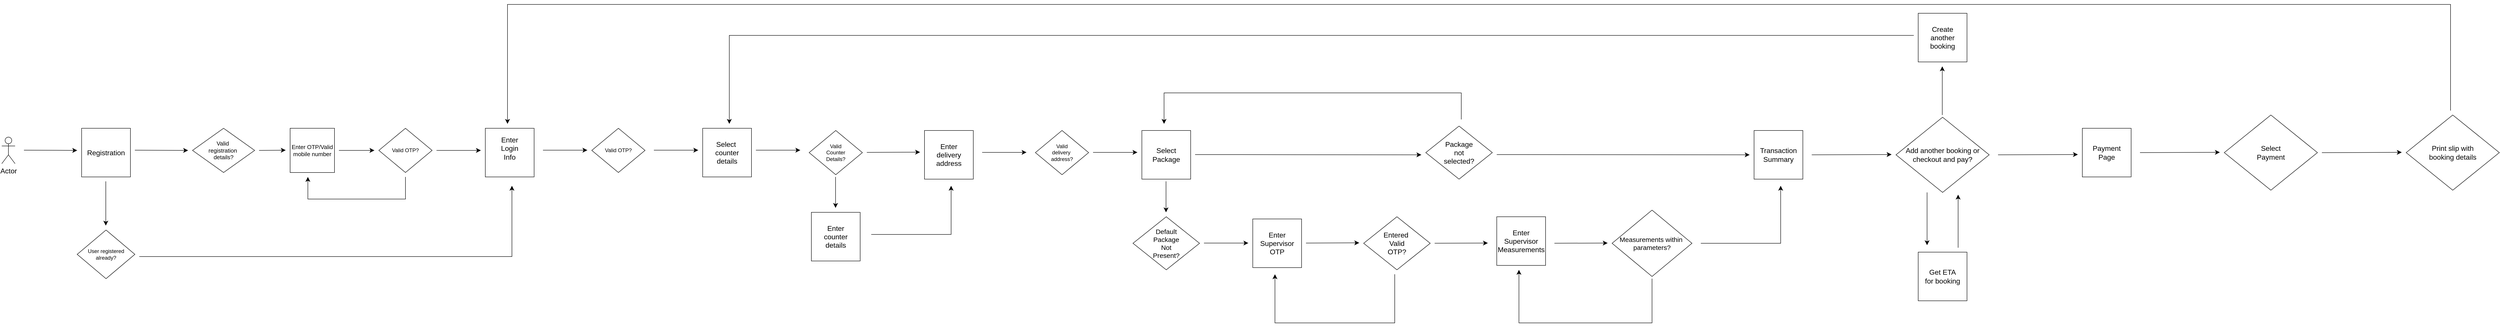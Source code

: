 <mxfile version="21.3.8" type="github">
  <diagram name="Page-1" id="10JMsJAdgL6Ty_nKgWxM">
    <mxGraphModel dx="5580" dy="3700" grid="1" gridSize="10" guides="1" tooltips="1" connect="1" arrows="1" fold="1" page="0" pageScale="1" pageWidth="850" pageHeight="1100" math="0" shadow="0">
      <root>
        <mxCell id="0" />
        <mxCell id="1" parent="0" />
        <mxCell id="BaiIBuBZKfCoYxozeQKi-1" value="Actor" style="shape=umlActor;verticalLabelPosition=bottom;verticalAlign=top;html=1;outlineConnect=0;fontSize=16;" vertex="1" parent="1">
          <mxGeometry x="-770" y="-460" width="30" height="60" as="geometry" />
        </mxCell>
        <mxCell id="BaiIBuBZKfCoYxozeQKi-3" value="Registration" style="whiteSpace=wrap;html=1;aspect=fixed;fontSize=16;" vertex="1" parent="1">
          <mxGeometry x="-590" y="-480" width="110" height="110" as="geometry" />
        </mxCell>
        <mxCell id="BaiIBuBZKfCoYxozeQKi-4" value="" style="endArrow=classic;html=1;rounded=0;fontSize=12;startSize=8;endSize=8;curved=1;" edge="1" parent="1">
          <mxGeometry width="50" height="50" relative="1" as="geometry">
            <mxPoint x="-720" y="-430.5" as="sourcePoint" />
            <mxPoint x="-600" y="-430" as="targetPoint" />
          </mxGeometry>
        </mxCell>
        <mxCell id="BaiIBuBZKfCoYxozeQKi-5" style="edgeStyle=none;curved=1;rounded=0;orthogonalLoop=1;jettySize=auto;html=1;exitX=0.5;exitY=1;exitDx=0;exitDy=0;fontSize=12;startSize=8;endSize=8;" edge="1" parent="1" source="BaiIBuBZKfCoYxozeQKi-3" target="BaiIBuBZKfCoYxozeQKi-3">
          <mxGeometry relative="1" as="geometry" />
        </mxCell>
        <mxCell id="BaiIBuBZKfCoYxozeQKi-6" value="" style="endArrow=classic;html=1;rounded=0;fontSize=12;startSize=8;endSize=8;curved=1;" edge="1" parent="1">
          <mxGeometry width="50" height="50" relative="1" as="geometry">
            <mxPoint x="-470" y="-430.5" as="sourcePoint" />
            <mxPoint x="-350" y="-430" as="targetPoint" />
          </mxGeometry>
        </mxCell>
        <mxCell id="BaiIBuBZKfCoYxozeQKi-7" value="&lt;div&gt;Valid&amp;nbsp;&lt;/div&gt;&lt;div&gt;registration&amp;nbsp;&lt;/div&gt;&lt;div&gt;details?&lt;/div&gt;" style="rhombus;whiteSpace=wrap;html=1;fontSize=13;align=center;fontStyle=0" vertex="1" parent="1">
          <mxGeometry x="-340" y="-480" width="140" height="100" as="geometry" />
        </mxCell>
        <mxCell id="BaiIBuBZKfCoYxozeQKi-8" value="Enter OTP/Valid mobile number" style="whiteSpace=wrap;html=1;aspect=fixed;fontSize=13;verticalAlign=middle;" vertex="1" parent="1">
          <mxGeometry x="-120" y="-480" width="100" height="100" as="geometry" />
        </mxCell>
        <mxCell id="BaiIBuBZKfCoYxozeQKi-9" value="" style="endArrow=classic;html=1;rounded=0;fontSize=12;startSize=8;endSize=8;curved=1;" edge="1" parent="1">
          <mxGeometry width="50" height="50" relative="1" as="geometry">
            <mxPoint x="-190" y="-430" as="sourcePoint" />
            <mxPoint x="-130" y="-430.5" as="targetPoint" />
          </mxGeometry>
        </mxCell>
        <mxCell id="BaiIBuBZKfCoYxozeQKi-10" value="Valid OTP?" style="rhombus;whiteSpace=wrap;html=1;fontSize=12;" vertex="1" parent="1">
          <mxGeometry x="80" y="-480" width="120" height="100" as="geometry" />
        </mxCell>
        <mxCell id="BaiIBuBZKfCoYxozeQKi-12" value="" style="endArrow=classic;html=1;rounded=0;fontSize=12;startSize=8;endSize=8;curved=1;" edge="1" parent="1">
          <mxGeometry width="50" height="50" relative="1" as="geometry">
            <mxPoint x="-10" y="-430" as="sourcePoint" />
            <mxPoint x="70" y="-430" as="targetPoint" />
          </mxGeometry>
        </mxCell>
        <mxCell id="BaiIBuBZKfCoYxozeQKi-15" value="" style="edgeStyle=elbowEdgeStyle;elbow=vertical;endArrow=classic;html=1;curved=0;rounded=0;endSize=8;startSize=8;fontSize=12;" edge="1" parent="1">
          <mxGeometry width="50" height="50" relative="1" as="geometry">
            <mxPoint x="140" y="-370" as="sourcePoint" />
            <mxPoint x="-80" y="-370" as="targetPoint" />
            <Array as="points">
              <mxPoint x="30" y="-320" />
            </Array>
          </mxGeometry>
        </mxCell>
        <mxCell id="BaiIBuBZKfCoYxozeQKi-17" value="User registered already?" style="rhombus;whiteSpace=wrap;html=1;fontSize=12;" vertex="1" parent="1">
          <mxGeometry x="-600" y="-250" width="130" height="110" as="geometry" />
        </mxCell>
        <mxCell id="BaiIBuBZKfCoYxozeQKi-18" value="" style="endArrow=classic;html=1;rounded=0;fontSize=12;startSize=8;endSize=8;curved=1;" edge="1" parent="1">
          <mxGeometry width="50" height="50" relative="1" as="geometry">
            <mxPoint x="-535.5" y="-360" as="sourcePoint" />
            <mxPoint x="-535.5" y="-260" as="targetPoint" />
          </mxGeometry>
        </mxCell>
        <mxCell id="BaiIBuBZKfCoYxozeQKi-19" value="" style="edgeStyle=elbowEdgeStyle;elbow=vertical;endArrow=classic;html=1;curved=0;rounded=0;endSize=8;startSize=8;fontSize=12;" edge="1" parent="1">
          <mxGeometry width="50" height="50" relative="1" as="geometry">
            <mxPoint x="-460" y="-190" as="sourcePoint" />
            <mxPoint x="380" y="-350" as="targetPoint" />
            <Array as="points">
              <mxPoint y="-190" />
            </Array>
          </mxGeometry>
        </mxCell>
        <mxCell id="BaiIBuBZKfCoYxozeQKi-20" value="Enter&lt;div&gt;Login&lt;/div&gt;&lt;div&gt;Info&lt;/div&gt;&lt;div&gt;&lt;br&gt;&lt;/div&gt;" style="whiteSpace=wrap;html=1;aspect=fixed;fontSize=16;" vertex="1" parent="1">
          <mxGeometry x="320" y="-480" width="110" height="110" as="geometry" />
        </mxCell>
        <mxCell id="BaiIBuBZKfCoYxozeQKi-21" value="" style="endArrow=classic;html=1;rounded=0;fontSize=12;startSize=8;endSize=8;curved=1;" edge="1" parent="1">
          <mxGeometry width="50" height="50" relative="1" as="geometry">
            <mxPoint x="210" y="-430" as="sourcePoint" />
            <mxPoint x="310" y="-430" as="targetPoint" />
          </mxGeometry>
        </mxCell>
        <mxCell id="BaiIBuBZKfCoYxozeQKi-22" value="" style="endArrow=classic;html=1;rounded=0;fontSize=12;startSize=8;endSize=8;curved=1;" edge="1" parent="1">
          <mxGeometry width="50" height="50" relative="1" as="geometry">
            <mxPoint x="450" y="-430.5" as="sourcePoint" />
            <mxPoint x="550" y="-430.5" as="targetPoint" />
          </mxGeometry>
        </mxCell>
        <mxCell id="BaiIBuBZKfCoYxozeQKi-23" value="Valid OTP?" style="rhombus;whiteSpace=wrap;html=1;fontSize=12;" vertex="1" parent="1">
          <mxGeometry x="560" y="-480" width="120" height="100" as="geometry" />
        </mxCell>
        <mxCell id="BaiIBuBZKfCoYxozeQKi-24" value="" style="endArrow=classic;html=1;rounded=0;fontSize=12;startSize=8;endSize=8;curved=1;" edge="1" parent="1">
          <mxGeometry width="50" height="50" relative="1" as="geometry">
            <mxPoint x="700" y="-430.5" as="sourcePoint" />
            <mxPoint x="800" y="-430.5" as="targetPoint" />
          </mxGeometry>
        </mxCell>
        <mxCell id="BaiIBuBZKfCoYxozeQKi-25" value="&lt;div&gt;Select&amp;nbsp;&lt;/div&gt;&lt;div&gt;counter &lt;br&gt;&lt;/div&gt;&lt;div&gt;details&lt;br&gt;&lt;/div&gt;" style="whiteSpace=wrap;html=1;aspect=fixed;fontSize=16;" vertex="1" parent="1">
          <mxGeometry x="810" y="-480" width="110" height="110" as="geometry" />
        </mxCell>
        <mxCell id="BaiIBuBZKfCoYxozeQKi-26" value="" style="endArrow=classic;html=1;rounded=0;fontSize=12;startSize=8;endSize=8;curved=1;" edge="1" parent="1">
          <mxGeometry width="50" height="50" relative="1" as="geometry">
            <mxPoint x="930" y="-430.5" as="sourcePoint" />
            <mxPoint x="1030" y="-430.5" as="targetPoint" />
          </mxGeometry>
        </mxCell>
        <mxCell id="BaiIBuBZKfCoYxozeQKi-27" value="&lt;div&gt;Valid &lt;br&gt;&lt;/div&gt;&lt;div&gt;Counter &lt;br&gt;&lt;/div&gt;&lt;div&gt;Details?&lt;br&gt;&lt;/div&gt;" style="rhombus;whiteSpace=wrap;html=1;fontSize=12;" vertex="1" parent="1">
          <mxGeometry x="1050" y="-475" width="120" height="100" as="geometry" />
        </mxCell>
        <mxCell id="BaiIBuBZKfCoYxozeQKi-28" value="&lt;div&gt;Enter&lt;/div&gt;&lt;div&gt;counter &lt;br&gt;&lt;/div&gt;&lt;div&gt;details&lt;br&gt;&lt;/div&gt;" style="whiteSpace=wrap;html=1;aspect=fixed;fontSize=16;" vertex="1" parent="1">
          <mxGeometry x="1055" y="-290" width="110" height="110" as="geometry" />
        </mxCell>
        <mxCell id="BaiIBuBZKfCoYxozeQKi-29" value="" style="endArrow=classic;html=1;rounded=0;fontSize=12;startSize=8;endSize=8;curved=1;" edge="1" parent="1">
          <mxGeometry width="50" height="50" relative="1" as="geometry">
            <mxPoint x="1109.5" y="-370" as="sourcePoint" />
            <mxPoint x="1109.5" y="-300" as="targetPoint" />
          </mxGeometry>
        </mxCell>
        <mxCell id="BaiIBuBZKfCoYxozeQKi-30" value="&lt;div&gt;Enter&lt;/div&gt;&lt;div&gt;delivery &lt;br&gt;&lt;/div&gt;&lt;div&gt;address&lt;br&gt;&lt;/div&gt;" style="whiteSpace=wrap;html=1;aspect=fixed;fontSize=16;" vertex="1" parent="1">
          <mxGeometry x="1310" y="-475" width="110" height="110" as="geometry" />
        </mxCell>
        <mxCell id="BaiIBuBZKfCoYxozeQKi-31" value="" style="endArrow=classic;html=1;rounded=0;fontSize=12;startSize=8;endSize=8;curved=1;" edge="1" parent="1">
          <mxGeometry width="50" height="50" relative="1" as="geometry">
            <mxPoint x="1180" y="-425.56" as="sourcePoint" />
            <mxPoint x="1300" y="-426" as="targetPoint" />
          </mxGeometry>
        </mxCell>
        <mxCell id="BaiIBuBZKfCoYxozeQKi-32" value="" style="edgeStyle=elbowEdgeStyle;elbow=vertical;endArrow=classic;html=1;curved=0;rounded=0;endSize=8;startSize=8;fontSize=12;" edge="1" parent="1">
          <mxGeometry width="50" height="50" relative="1" as="geometry">
            <mxPoint x="1190" y="-240" as="sourcePoint" />
            <mxPoint x="1370" y="-350" as="targetPoint" />
            <Array as="points">
              <mxPoint x="990" y="-240" />
            </Array>
          </mxGeometry>
        </mxCell>
        <mxCell id="BaiIBuBZKfCoYxozeQKi-33" value="&lt;div&gt;Valid &lt;br&gt;&lt;/div&gt;&lt;div&gt;delivery&amp;nbsp;&lt;/div&gt;&lt;div&gt;address?&lt;/div&gt;" style="rhombus;whiteSpace=wrap;html=1;fontSize=12;" vertex="1" parent="1">
          <mxGeometry x="1560" y="-475" width="120" height="100" as="geometry" />
        </mxCell>
        <mxCell id="BaiIBuBZKfCoYxozeQKi-34" value="" style="endArrow=classic;html=1;rounded=0;fontSize=12;startSize=8;endSize=8;curved=1;" edge="1" parent="1">
          <mxGeometry width="50" height="50" relative="1" as="geometry">
            <mxPoint x="1440" y="-425.56" as="sourcePoint" />
            <mxPoint x="1540" y="-425.56" as="targetPoint" />
          </mxGeometry>
        </mxCell>
        <mxCell id="BaiIBuBZKfCoYxozeQKi-35" value="Select Package" style="whiteSpace=wrap;html=1;aspect=fixed;fontSize=16;" vertex="1" parent="1">
          <mxGeometry x="1800" y="-475" width="110" height="110" as="geometry" />
        </mxCell>
        <mxCell id="BaiIBuBZKfCoYxozeQKi-36" value="" style="endArrow=classic;html=1;rounded=0;fontSize=12;startSize=8;endSize=8;curved=1;" edge="1" parent="1">
          <mxGeometry width="50" height="50" relative="1" as="geometry">
            <mxPoint x="1690" y="-425.56" as="sourcePoint" />
            <mxPoint x="1790" y="-425.56" as="targetPoint" />
          </mxGeometry>
        </mxCell>
        <mxCell id="BaiIBuBZKfCoYxozeQKi-37" value="&lt;div style=&quot;font-size: 15px;&quot;&gt;Default&lt;br style=&quot;font-size: 15px;&quot;&gt;&lt;/div&gt;&lt;div style=&quot;font-size: 15px;&quot;&gt;Package&lt;/div&gt;&lt;div style=&quot;font-size: 15px;&quot;&gt;Not&lt;/div&gt;&lt;div style=&quot;font-size: 15px;&quot;&gt;Present?&lt;br style=&quot;font-size: 15px;&quot;&gt;&lt;/div&gt;" style="rhombus;whiteSpace=wrap;html=1;fontSize=15;" vertex="1" parent="1">
          <mxGeometry x="1780" y="-280" width="150" height="120" as="geometry" />
        </mxCell>
        <mxCell id="BaiIBuBZKfCoYxozeQKi-38" value="" style="endArrow=classic;html=1;rounded=0;fontSize=12;startSize=8;endSize=8;curved=1;" edge="1" parent="1">
          <mxGeometry width="50" height="50" relative="1" as="geometry">
            <mxPoint x="1854.44" y="-360" as="sourcePoint" />
            <mxPoint x="1854.44" y="-290" as="targetPoint" />
          </mxGeometry>
        </mxCell>
        <mxCell id="BaiIBuBZKfCoYxozeQKi-39" value="Enter Supervisor OTP" style="whiteSpace=wrap;html=1;aspect=fixed;fontSize=16;" vertex="1" parent="1">
          <mxGeometry x="2050" y="-275" width="110" height="110" as="geometry" />
        </mxCell>
        <mxCell id="BaiIBuBZKfCoYxozeQKi-40" value="" style="endArrow=classic;html=1;rounded=0;fontSize=12;startSize=8;endSize=8;curved=1;" edge="1" parent="1">
          <mxGeometry width="50" height="50" relative="1" as="geometry">
            <mxPoint x="1940" y="-220.56" as="sourcePoint" />
            <mxPoint x="2040" y="-220.56" as="targetPoint" />
          </mxGeometry>
        </mxCell>
        <mxCell id="BaiIBuBZKfCoYxozeQKi-41" value="&lt;div style=&quot;font-size: 16px;&quot;&gt;Entered&amp;nbsp;&lt;/div&gt;&lt;div style=&quot;font-size: 16px;&quot;&gt;Valid&lt;/div&gt;&lt;div style=&quot;font-size: 16px;&quot;&gt;OTP?&lt;br style=&quot;font-size: 16px;&quot;&gt;&lt;/div&gt;" style="rhombus;whiteSpace=wrap;html=1;fontSize=16;" vertex="1" parent="1">
          <mxGeometry x="2300" y="-280" width="150" height="120" as="geometry" />
        </mxCell>
        <mxCell id="BaiIBuBZKfCoYxozeQKi-42" value="" style="endArrow=classic;html=1;rounded=0;fontSize=12;startSize=8;endSize=8;curved=1;" edge="1" parent="1">
          <mxGeometry width="50" height="50" relative="1" as="geometry">
            <mxPoint x="2170" y="-220.56" as="sourcePoint" />
            <mxPoint x="2290" y="-221" as="targetPoint" />
          </mxGeometry>
        </mxCell>
        <mxCell id="BaiIBuBZKfCoYxozeQKi-43" value="" style="edgeStyle=elbowEdgeStyle;elbow=vertical;endArrow=classic;html=1;curved=0;rounded=0;endSize=8;startSize=8;fontSize=12;" edge="1" parent="1">
          <mxGeometry width="50" height="50" relative="1" as="geometry">
            <mxPoint x="2370" y="-150" as="sourcePoint" />
            <mxPoint x="2100" y="-150" as="targetPoint" />
            <Array as="points">
              <mxPoint x="1720" y="-40" />
            </Array>
          </mxGeometry>
        </mxCell>
        <mxCell id="BaiIBuBZKfCoYxozeQKi-44" value="&lt;div&gt;Enter Supervisor&lt;/div&gt;&lt;div&gt;Measurements&lt;br&gt;&lt;/div&gt;" style="whiteSpace=wrap;html=1;aspect=fixed;fontSize=16;" vertex="1" parent="1">
          <mxGeometry x="2600" y="-280" width="110" height="110" as="geometry" />
        </mxCell>
        <mxCell id="BaiIBuBZKfCoYxozeQKi-46" value="" style="endArrow=classic;html=1;rounded=0;fontSize=12;startSize=8;endSize=8;curved=1;" edge="1" parent="1">
          <mxGeometry width="50" height="50" relative="1" as="geometry">
            <mxPoint x="2460" y="-220.12" as="sourcePoint" />
            <mxPoint x="2580" y="-220.56" as="targetPoint" />
          </mxGeometry>
        </mxCell>
        <mxCell id="BaiIBuBZKfCoYxozeQKi-47" value="&lt;div style=&quot;font-size: 15px;&quot;&gt;Measurements within&amp;nbsp;&lt;/div&gt;&lt;div style=&quot;font-size: 15px;&quot;&gt;parameters?&lt;/div&gt;" style="rhombus;whiteSpace=wrap;html=1;fontSize=15;" vertex="1" parent="1">
          <mxGeometry x="2860" y="-295" width="180" height="150" as="geometry" />
        </mxCell>
        <mxCell id="BaiIBuBZKfCoYxozeQKi-48" value="" style="endArrow=classic;html=1;rounded=0;fontSize=12;startSize=8;endSize=8;curved=1;" edge="1" parent="1">
          <mxGeometry width="50" height="50" relative="1" as="geometry">
            <mxPoint x="2730" y="-220.12" as="sourcePoint" />
            <mxPoint x="2850" y="-220.56" as="targetPoint" />
          </mxGeometry>
        </mxCell>
        <mxCell id="BaiIBuBZKfCoYxozeQKi-49" value="" style="edgeStyle=elbowEdgeStyle;elbow=vertical;endArrow=classic;html=1;curved=0;rounded=0;endSize=8;startSize=8;fontSize=12;" edge="1" parent="1">
          <mxGeometry width="50" height="50" relative="1" as="geometry">
            <mxPoint x="2950" y="-140" as="sourcePoint" />
            <mxPoint x="2650" y="-160" as="targetPoint" />
            <Array as="points">
              <mxPoint x="2800" y="-40" />
            </Array>
          </mxGeometry>
        </mxCell>
        <mxCell id="BaiIBuBZKfCoYxozeQKi-50" value="" style="edgeStyle=elbowEdgeStyle;elbow=vertical;endArrow=classic;html=1;curved=0;rounded=0;endSize=8;startSize=8;fontSize=12;" edge="1" parent="1">
          <mxGeometry width="50" height="50" relative="1" as="geometry">
            <mxPoint x="3060" y="-220" as="sourcePoint" />
            <mxPoint x="3240" y="-350" as="targetPoint" />
            <Array as="points">
              <mxPoint x="3150" y="-220" />
            </Array>
          </mxGeometry>
        </mxCell>
        <mxCell id="BaiIBuBZKfCoYxozeQKi-51" value="&lt;div&gt;Transaction&lt;/div&gt;&lt;div&gt;Summary&lt;br&gt;&lt;/div&gt;" style="whiteSpace=wrap;html=1;aspect=fixed;fontSize=16;" vertex="1" parent="1">
          <mxGeometry x="3180" y="-475" width="110" height="110" as="geometry" />
        </mxCell>
        <mxCell id="BaiIBuBZKfCoYxozeQKi-52" value="" style="endArrow=classic;html=1;rounded=0;fontSize=12;startSize=8;endSize=8;curved=1;" edge="1" parent="1">
          <mxGeometry width="50" height="50" relative="1" as="geometry">
            <mxPoint x="1920" y="-420.56" as="sourcePoint" />
            <mxPoint x="2430" y="-420" as="targetPoint" />
          </mxGeometry>
        </mxCell>
        <mxCell id="BaiIBuBZKfCoYxozeQKi-53" value="&lt;div&gt;Package&lt;/div&gt;&lt;div&gt;not&lt;/div&gt;&lt;div&gt;selected?&lt;br&gt;&lt;/div&gt;" style="rhombus;whiteSpace=wrap;html=1;fontSize=16;" vertex="1" parent="1">
          <mxGeometry x="2440" y="-485" width="150" height="120" as="geometry" />
        </mxCell>
        <mxCell id="BaiIBuBZKfCoYxozeQKi-54" value="" style="endArrow=classic;html=1;rounded=0;fontSize=12;startSize=8;endSize=8;curved=1;" edge="1" parent="1">
          <mxGeometry width="50" height="50" relative="1" as="geometry">
            <mxPoint x="2600" y="-420.56" as="sourcePoint" />
            <mxPoint x="3170" y="-420" as="targetPoint" />
          </mxGeometry>
        </mxCell>
        <mxCell id="BaiIBuBZKfCoYxozeQKi-55" value="" style="edgeStyle=elbowEdgeStyle;elbow=vertical;endArrow=classic;html=1;curved=0;rounded=0;endSize=8;startSize=8;fontSize=12;" edge="1" parent="1">
          <mxGeometry width="50" height="50" relative="1" as="geometry">
            <mxPoint x="2520" y="-500" as="sourcePoint" />
            <mxPoint x="1850" y="-490" as="targetPoint" />
            <Array as="points">
              <mxPoint x="2180" y="-560" />
            </Array>
          </mxGeometry>
        </mxCell>
        <mxCell id="BaiIBuBZKfCoYxozeQKi-56" value="&lt;div&gt;Add another booking or checkout and pay?&lt;/div&gt;" style="rhombus;whiteSpace=wrap;html=1;fontSize=16;" vertex="1" parent="1">
          <mxGeometry x="3500" y="-505" width="210" height="170" as="geometry" />
        </mxCell>
        <mxCell id="BaiIBuBZKfCoYxozeQKi-57" value="" style="endArrow=classic;html=1;rounded=0;fontSize=12;startSize=8;endSize=8;curved=1;" edge="1" parent="1">
          <mxGeometry width="50" height="50" relative="1" as="geometry">
            <mxPoint x="3310" y="-419.98" as="sourcePoint" />
            <mxPoint x="3490" y="-420.71" as="targetPoint" />
          </mxGeometry>
        </mxCell>
        <mxCell id="BaiIBuBZKfCoYxozeQKi-58" value="&lt;div&gt;Create &lt;br&gt;&lt;/div&gt;&lt;div&gt;another&lt;/div&gt;&lt;div&gt;booking&lt;br&gt;&lt;/div&gt;" style="whiteSpace=wrap;html=1;aspect=fixed;fontSize=16;" vertex="1" parent="1">
          <mxGeometry x="3550" y="-740" width="110" height="110" as="geometry" />
        </mxCell>
        <mxCell id="BaiIBuBZKfCoYxozeQKi-59" value="" style="endArrow=classic;html=1;rounded=0;fontSize=12;startSize=8;endSize=8;curved=1;" edge="1" parent="1">
          <mxGeometry width="50" height="50" relative="1" as="geometry">
            <mxPoint x="3604.29" y="-509.98" as="sourcePoint" />
            <mxPoint x="3604.29" y="-620" as="targetPoint" />
          </mxGeometry>
        </mxCell>
        <mxCell id="BaiIBuBZKfCoYxozeQKi-60" value="" style="edgeStyle=elbowEdgeStyle;elbow=vertical;endArrow=classic;html=1;curved=0;rounded=0;endSize=8;startSize=8;fontSize=12;" edge="1" parent="1">
          <mxGeometry width="50" height="50" relative="1" as="geometry">
            <mxPoint x="3540" y="-690" as="sourcePoint" />
            <mxPoint x="870" y="-490" as="targetPoint" />
            <Array as="points">
              <mxPoint x="2870" y="-690" />
            </Array>
          </mxGeometry>
        </mxCell>
        <mxCell id="BaiIBuBZKfCoYxozeQKi-61" value="&lt;div&gt;Payment&lt;/div&gt;&lt;div&gt;Page&lt;br&gt;&lt;/div&gt;" style="whiteSpace=wrap;html=1;aspect=fixed;fontSize=16;" vertex="1" parent="1">
          <mxGeometry x="3920" y="-480" width="110" height="110" as="geometry" />
        </mxCell>
        <mxCell id="BaiIBuBZKfCoYxozeQKi-62" value="" style="endArrow=classic;html=1;rounded=0;fontSize=12;startSize=8;endSize=8;curved=1;" edge="1" parent="1">
          <mxGeometry width="50" height="50" relative="1" as="geometry">
            <mxPoint x="3730" y="-419.94" as="sourcePoint" />
            <mxPoint x="3910" y="-420.67" as="targetPoint" />
          </mxGeometry>
        </mxCell>
        <mxCell id="BaiIBuBZKfCoYxozeQKi-63" value="" style="endArrow=classic;html=1;rounded=0;fontSize=12;startSize=8;endSize=8;curved=1;" edge="1" parent="1">
          <mxGeometry width="50" height="50" relative="1" as="geometry">
            <mxPoint x="3570" y="-335" as="sourcePoint" />
            <mxPoint x="3570" y="-215.73" as="targetPoint" />
          </mxGeometry>
        </mxCell>
        <mxCell id="BaiIBuBZKfCoYxozeQKi-64" value="&lt;div&gt;Get ETA&lt;/div&gt;&lt;div&gt;for booking&lt;br&gt;&lt;/div&gt;" style="whiteSpace=wrap;html=1;aspect=fixed;fontSize=16;" vertex="1" parent="1">
          <mxGeometry x="3550" y="-200" width="110" height="110" as="geometry" />
        </mxCell>
        <mxCell id="BaiIBuBZKfCoYxozeQKi-65" value="" style="endArrow=classic;html=1;rounded=0;fontSize=12;startSize=8;endSize=8;curved=1;" edge="1" parent="1">
          <mxGeometry width="50" height="50" relative="1" as="geometry">
            <mxPoint x="3640" y="-210" as="sourcePoint" />
            <mxPoint x="3640" y="-330" as="targetPoint" />
            <Array as="points">
              <mxPoint x="3640" y="-260" />
            </Array>
          </mxGeometry>
        </mxCell>
        <mxCell id="BaiIBuBZKfCoYxozeQKi-66" value="" style="endArrow=classic;html=1;rounded=0;fontSize=12;startSize=8;endSize=8;curved=1;" edge="1" parent="1">
          <mxGeometry width="50" height="50" relative="1" as="geometry">
            <mxPoint x="4050" y="-424.94" as="sourcePoint" />
            <mxPoint x="4230" y="-425.67" as="targetPoint" />
          </mxGeometry>
        </mxCell>
        <mxCell id="BaiIBuBZKfCoYxozeQKi-67" value="&lt;div&gt;Select&lt;/div&gt;&lt;div&gt;Payment&lt;br&gt;&lt;/div&gt;" style="rhombus;whiteSpace=wrap;html=1;fontSize=16;" vertex="1" parent="1">
          <mxGeometry x="4240" y="-510" width="210" height="170" as="geometry" />
        </mxCell>
        <mxCell id="BaiIBuBZKfCoYxozeQKi-69" value="" style="endArrow=classic;html=1;rounded=0;fontSize=12;startSize=8;endSize=8;curved=1;" edge="1" parent="1">
          <mxGeometry width="50" height="50" relative="1" as="geometry">
            <mxPoint x="4460" y="-424.89" as="sourcePoint" />
            <mxPoint x="4640" y="-425.62" as="targetPoint" />
          </mxGeometry>
        </mxCell>
        <mxCell id="BaiIBuBZKfCoYxozeQKi-70" value="&lt;div&gt;Print slip with&lt;/div&gt;&lt;div&gt;booking details&lt;br&gt;&lt;/div&gt;" style="rhombus;whiteSpace=wrap;html=1;fontSize=16;" vertex="1" parent="1">
          <mxGeometry x="4650" y="-510" width="210" height="170" as="geometry" />
        </mxCell>
        <mxCell id="BaiIBuBZKfCoYxozeQKi-71" value="" style="edgeStyle=elbowEdgeStyle;elbow=vertical;endArrow=classic;html=1;curved=0;rounded=0;endSize=8;startSize=8;fontSize=12;" edge="1" parent="1">
          <mxGeometry width="50" height="50" relative="1" as="geometry">
            <mxPoint x="4750" y="-520" as="sourcePoint" />
            <mxPoint x="370" y="-490" as="targetPoint" />
            <Array as="points">
              <mxPoint x="2360" y="-760" />
            </Array>
          </mxGeometry>
        </mxCell>
      </root>
    </mxGraphModel>
  </diagram>
</mxfile>
